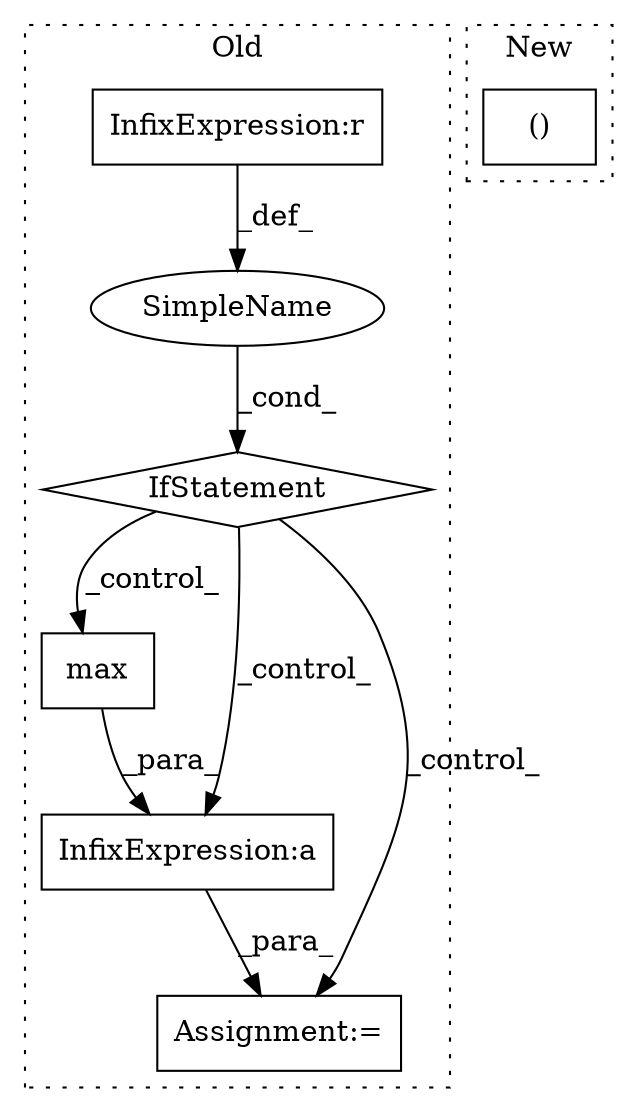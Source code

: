 digraph G {
subgraph cluster0 {
1 [label="max" a="32" s="739,755" l="4,1" shape="box"];
3 [label="Assignment:=" a="7" s="763" l="1" shape="box"];
4 [label="InfixExpression:a" a="27" s="790" l="3" shape="box"];
5 [label="IfStatement" a="25" s="593,619" l="4,2" shape="diamond"];
6 [label="SimpleName" a="42" s="" l="" shape="ellipse"];
7 [label="InfixExpression:r" a="27" s="614" l="4" shape="box"];
label = "Old";
style="dotted";
}
subgraph cluster1 {
2 [label="()" a="106" s="565" l="15" shape="box"];
label = "New";
style="dotted";
}
1 -> 4 [label="_para_"];
4 -> 3 [label="_para_"];
5 -> 1 [label="_control_"];
5 -> 4 [label="_control_"];
5 -> 3 [label="_control_"];
6 -> 5 [label="_cond_"];
7 -> 6 [label="_def_"];
}